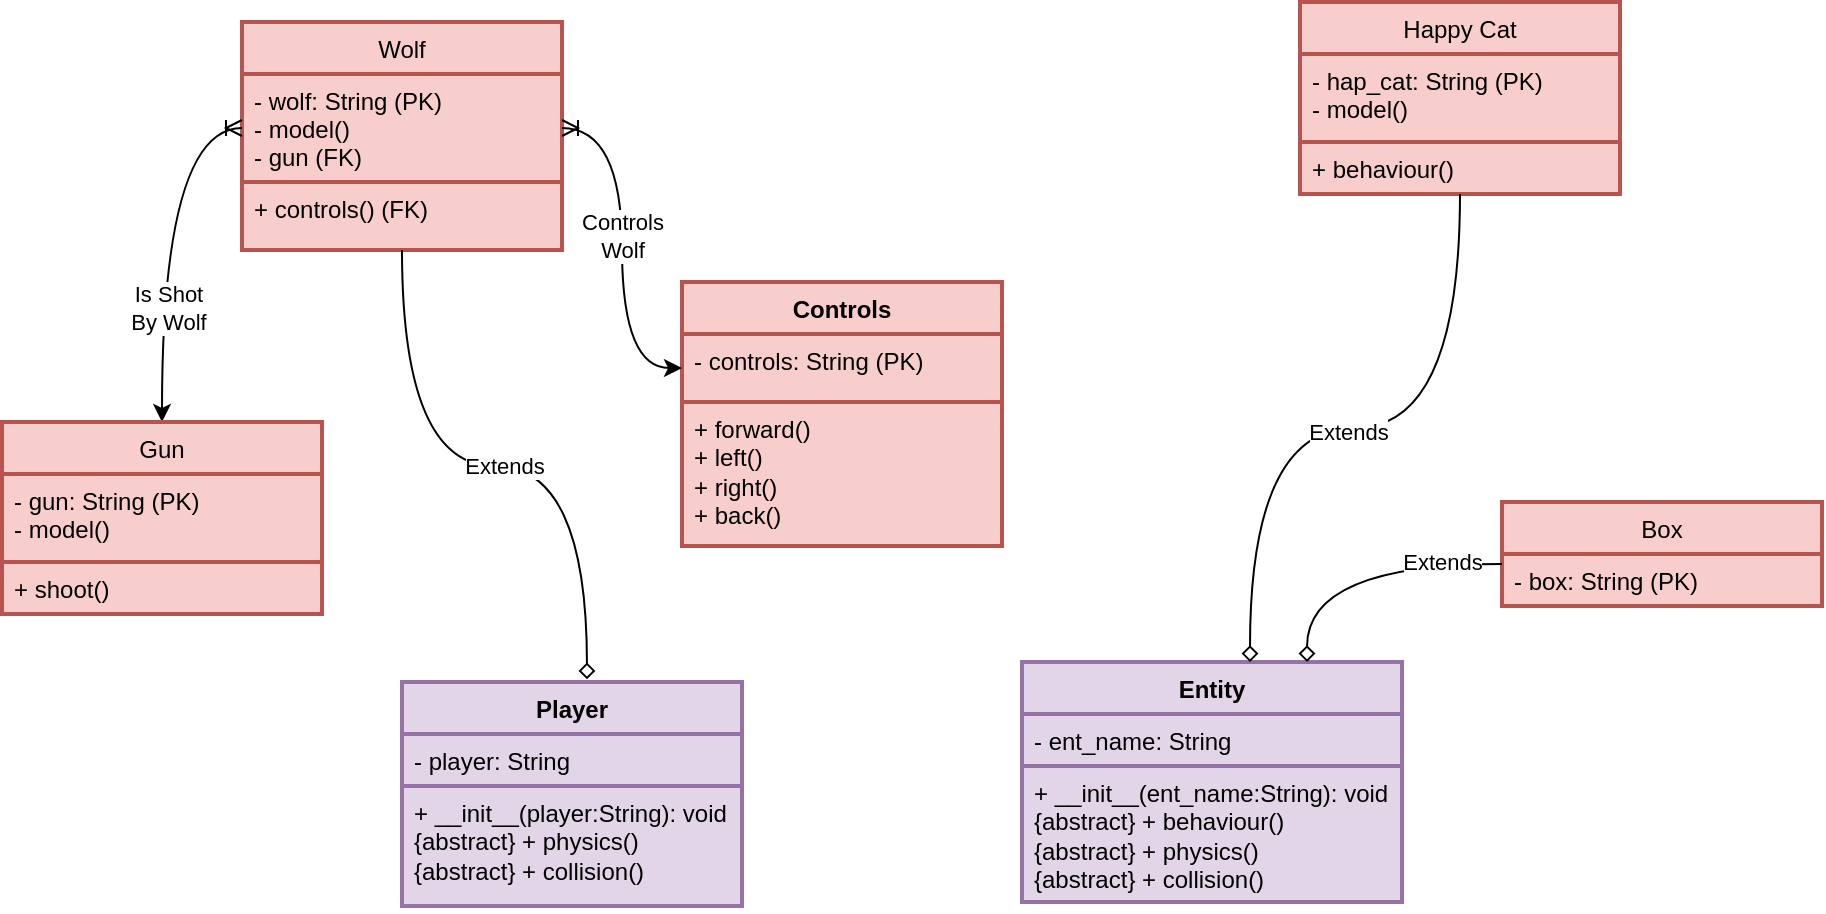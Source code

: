 <mxfile version="24.4.14" type="github">
  <diagram id="C5RBs43oDa-KdzZeNtuy" name="Page-1">
    <mxGraphModel dx="954" dy="606" grid="1" gridSize="10" guides="1" tooltips="1" connect="1" arrows="1" fold="1" page="1" pageScale="1" pageWidth="827" pageHeight="1169" math="0" shadow="0">
      <root>
        <mxCell id="WIyWlLk6GJQsqaUBKTNV-0" />
        <mxCell id="WIyWlLk6GJQsqaUBKTNV-1" parent="WIyWlLk6GJQsqaUBKTNV-0" />
        <mxCell id="zkfFHV4jXpPFQw0GAbJ--0" value="Wolf" style="swimlane;fontStyle=0;align=center;verticalAlign=top;childLayout=stackLayout;horizontal=1;startSize=26;horizontalStack=0;resizeParent=1;resizeLast=0;collapsible=1;marginBottom=0;rounded=0;shadow=0;strokeWidth=2;fillColor=#f8cecc;strokeColor=#b85450;" parent="WIyWlLk6GJQsqaUBKTNV-1" vertex="1">
          <mxGeometry x="160" y="70" width="160" height="114" as="geometry">
            <mxRectangle x="230" y="140" width="160" height="26" as="alternateBounds" />
          </mxGeometry>
        </mxCell>
        <mxCell id="zkfFHV4jXpPFQw0GAbJ--1" value="- wolf: String (PK)&#xa;- model()&#xa;- gun (FK)" style="text;align=left;verticalAlign=top;spacingLeft=4;spacingRight=4;overflow=hidden;rotatable=0;points=[[0,0.5],[1,0.5]];portConstraint=eastwest;fillColor=#f8cecc;strokeColor=#b85450;strokeWidth=2;" parent="zkfFHV4jXpPFQw0GAbJ--0" vertex="1">
          <mxGeometry y="26" width="160" height="54" as="geometry" />
        </mxCell>
        <mxCell id="zkfFHV4jXpPFQw0GAbJ--5" value="+ controls() (FK)" style="text;align=left;verticalAlign=top;spacingLeft=4;spacingRight=4;overflow=hidden;rotatable=0;points=[[0,0.5],[1,0.5]];portConstraint=eastwest;fillColor=#f8cecc;strokeColor=#b85450;strokeWidth=2;" parent="zkfFHV4jXpPFQw0GAbJ--0" vertex="1">
          <mxGeometry y="80" width="160" height="34" as="geometry" />
        </mxCell>
        <mxCell id="zkfFHV4jXpPFQw0GAbJ--6" value="Box" style="swimlane;fontStyle=0;align=center;verticalAlign=top;childLayout=stackLayout;horizontal=1;startSize=26;horizontalStack=0;resizeParent=1;resizeLast=0;collapsible=1;marginBottom=0;rounded=0;shadow=0;strokeWidth=2;fillColor=#f8cecc;strokeColor=#b85450;" parent="WIyWlLk6GJQsqaUBKTNV-1" vertex="1">
          <mxGeometry x="790" y="310" width="160" height="52" as="geometry">
            <mxRectangle x="130" y="380" width="160" height="26" as="alternateBounds" />
          </mxGeometry>
        </mxCell>
        <mxCell id="zkfFHV4jXpPFQw0GAbJ--7" value="- box: String (PK)" style="text;align=left;verticalAlign=top;spacingLeft=4;spacingRight=4;overflow=hidden;rotatable=0;points=[[0,0.5],[1,0.5]];portConstraint=eastwest;fillColor=#f8cecc;strokeColor=#b85450;strokeWidth=2;" parent="zkfFHV4jXpPFQw0GAbJ--6" vertex="1">
          <mxGeometry y="26" width="160" height="26" as="geometry" />
        </mxCell>
        <mxCell id="zkfFHV4jXpPFQw0GAbJ--17" value="Happy Cat" style="swimlane;fontStyle=0;align=center;verticalAlign=top;childLayout=stackLayout;horizontal=1;startSize=26;horizontalStack=0;resizeParent=1;resizeLast=0;collapsible=1;marginBottom=0;rounded=0;shadow=0;strokeWidth=2;fillColor=#f8cecc;strokeColor=#b85450;" parent="WIyWlLk6GJQsqaUBKTNV-1" vertex="1">
          <mxGeometry x="689" y="60" width="160" height="96" as="geometry">
            <mxRectangle x="550" y="140" width="160" height="26" as="alternateBounds" />
          </mxGeometry>
        </mxCell>
        <mxCell id="zkfFHV4jXpPFQw0GAbJ--18" value="- hap_cat: String (PK)&#xa;- model()" style="text;align=left;verticalAlign=top;spacingLeft=4;spacingRight=4;overflow=hidden;rotatable=0;points=[[0,0.5],[1,0.5]];portConstraint=eastwest;fillColor=#f8cecc;strokeColor=#b85450;strokeWidth=2;" parent="zkfFHV4jXpPFQw0GAbJ--17" vertex="1">
          <mxGeometry y="26" width="160" height="44" as="geometry" />
        </mxCell>
        <mxCell id="zkfFHV4jXpPFQw0GAbJ--24" value="+ behaviour()" style="text;align=left;verticalAlign=top;spacingLeft=4;spacingRight=4;overflow=hidden;rotatable=0;points=[[0,0.5],[1,0.5]];portConstraint=eastwest;fillColor=#f8cecc;strokeColor=#b85450;strokeWidth=2;" parent="zkfFHV4jXpPFQw0GAbJ--17" vertex="1">
          <mxGeometry y="70" width="160" height="26" as="geometry" />
        </mxCell>
        <mxCell id="Ch0OGuxsRXApdfWfKZ0B-1" value="Player" style="swimlane;fontStyle=1;align=center;verticalAlign=top;childLayout=stackLayout;horizontal=1;startSize=26;horizontalStack=0;resizeParent=1;resizeParentMax=0;resizeLast=0;collapsible=1;marginBottom=0;whiteSpace=wrap;html=1;swimlaneFillColor=default;fillColor=#e1d5e7;strokeColor=#9673a6;strokeWidth=2;" vertex="1" parent="WIyWlLk6GJQsqaUBKTNV-1">
          <mxGeometry x="240" y="400" width="170" height="112" as="geometry" />
        </mxCell>
        <mxCell id="Ch0OGuxsRXApdfWfKZ0B-2" value="- player: String" style="text;align=left;verticalAlign=top;spacingLeft=4;spacingRight=4;overflow=hidden;rotatable=0;points=[[0,0.5],[1,0.5]];portConstraint=eastwest;whiteSpace=wrap;html=1;swimlaneFillColor=default;fillColor=#e1d5e7;strokeColor=#9673a6;strokeWidth=2;" vertex="1" parent="Ch0OGuxsRXApdfWfKZ0B-1">
          <mxGeometry y="26" width="170" height="26" as="geometry" />
        </mxCell>
        <mxCell id="Ch0OGuxsRXApdfWfKZ0B-4" value="+ __init__(player:String): void&lt;div&gt;&lt;div&gt;{abstract} + physics()&lt;/div&gt;&lt;div&gt;{abstract} + collision()&lt;/div&gt;&lt;/div&gt;" style="text;align=left;verticalAlign=top;spacingLeft=4;spacingRight=4;overflow=hidden;rotatable=0;points=[[0,0.5],[1,0.5]];portConstraint=eastwest;whiteSpace=wrap;html=1;swimlaneFillColor=default;fillColor=#e1d5e7;strokeColor=#9673a6;strokeWidth=2;" vertex="1" parent="Ch0OGuxsRXApdfWfKZ0B-1">
          <mxGeometry y="52" width="170" height="60" as="geometry" />
        </mxCell>
        <mxCell id="Ch0OGuxsRXApdfWfKZ0B-5" value="Entity" style="swimlane;fontStyle=1;align=center;verticalAlign=top;childLayout=stackLayout;horizontal=1;startSize=26;horizontalStack=0;resizeParent=1;resizeParentMax=0;resizeLast=0;collapsible=1;marginBottom=0;whiteSpace=wrap;html=1;fillColor=#e1d5e7;strokeColor=#9673a6;strokeWidth=2;" vertex="1" parent="WIyWlLk6GJQsqaUBKTNV-1">
          <mxGeometry x="550" y="390" width="190" height="120" as="geometry" />
        </mxCell>
        <mxCell id="Ch0OGuxsRXApdfWfKZ0B-6" value="- ent_name: String" style="text;strokeColor=#9673a6;fillColor=#e1d5e7;align=left;verticalAlign=top;spacingLeft=4;spacingRight=4;overflow=hidden;rotatable=0;points=[[0,0.5],[1,0.5]];portConstraint=eastwest;whiteSpace=wrap;html=1;strokeWidth=2;" vertex="1" parent="Ch0OGuxsRXApdfWfKZ0B-5">
          <mxGeometry y="26" width="190" height="26" as="geometry" />
        </mxCell>
        <mxCell id="Ch0OGuxsRXApdfWfKZ0B-8" value="+ __init__(ent_name:String): void&lt;div&gt;{abstract} + behaviour()&lt;/div&gt;&lt;div&gt;{abstract} + physics()&lt;/div&gt;&lt;div&gt;{abstract} + collision()&lt;/div&gt;" style="text;strokeColor=#9673a6;fillColor=#e1d5e7;align=left;verticalAlign=top;spacingLeft=4;spacingRight=4;overflow=hidden;rotatable=0;points=[[0,0.5],[1,0.5]];portConstraint=eastwest;whiteSpace=wrap;html=1;strokeWidth=2;" vertex="1" parent="Ch0OGuxsRXApdfWfKZ0B-5">
          <mxGeometry y="52" width="190" height="68" as="geometry" />
        </mxCell>
        <mxCell id="Ch0OGuxsRXApdfWfKZ0B-15" style="edgeStyle=orthogonalEdgeStyle;rounded=0;orthogonalLoop=1;jettySize=auto;html=1;exitX=0.5;exitY=0;exitDx=0;exitDy=0;entryX=0;entryY=0.5;entryDx=0;entryDy=0;curved=1;endArrow=ERoneToMany;endFill=0;startArrow=classic;startFill=1;" edge="1" parent="WIyWlLk6GJQsqaUBKTNV-1" source="Ch0OGuxsRXApdfWfKZ0B-9" target="zkfFHV4jXpPFQw0GAbJ--1">
          <mxGeometry relative="1" as="geometry" />
        </mxCell>
        <mxCell id="Ch0OGuxsRXApdfWfKZ0B-32" value="Is Shot&lt;div&gt;By Wolf&lt;/div&gt;" style="edgeLabel;html=1;align=center;verticalAlign=middle;resizable=0;points=[];" vertex="1" connectable="0" parent="Ch0OGuxsRXApdfWfKZ0B-15">
          <mxGeometry x="-0.39" y="-3" relative="1" as="geometry">
            <mxPoint as="offset" />
          </mxGeometry>
        </mxCell>
        <mxCell id="Ch0OGuxsRXApdfWfKZ0B-9" value="Gun" style="swimlane;fontStyle=0;align=center;verticalAlign=top;childLayout=stackLayout;horizontal=1;startSize=26;horizontalStack=0;resizeParent=1;resizeLast=0;collapsible=1;marginBottom=0;rounded=0;shadow=0;strokeWidth=2;fillColor=#f8cecc;strokeColor=#b85450;" vertex="1" parent="WIyWlLk6GJQsqaUBKTNV-1">
          <mxGeometry x="40" y="270" width="160" height="96" as="geometry">
            <mxRectangle x="130" y="380" width="160" height="26" as="alternateBounds" />
          </mxGeometry>
        </mxCell>
        <mxCell id="Ch0OGuxsRXApdfWfKZ0B-10" value="- gun: String (PK)&#xa;- model()" style="text;align=left;verticalAlign=top;spacingLeft=4;spacingRight=4;overflow=hidden;rotatable=0;points=[[0,0.5],[1,0.5]];portConstraint=eastwest;fillColor=#f8cecc;strokeColor=#b85450;strokeWidth=2;" vertex="1" parent="Ch0OGuxsRXApdfWfKZ0B-9">
          <mxGeometry y="26" width="160" height="44" as="geometry" />
        </mxCell>
        <mxCell id="Ch0OGuxsRXApdfWfKZ0B-13" value="+ shoot()" style="text;align=left;verticalAlign=top;spacingLeft=4;spacingRight=4;overflow=hidden;rotatable=0;points=[[0,0.5],[1,0.5]];portConstraint=eastwest;fontStyle=0;fillColor=#f8cecc;strokeColor=#b85450;strokeWidth=2;" vertex="1" parent="Ch0OGuxsRXApdfWfKZ0B-9">
          <mxGeometry y="70" width="160" height="26" as="geometry" />
        </mxCell>
        <mxCell id="Ch0OGuxsRXApdfWfKZ0B-16" style="edgeStyle=orthogonalEdgeStyle;rounded=0;orthogonalLoop=1;jettySize=auto;html=1;exitX=0.5;exitY=1;exitDx=0;exitDy=0;curved=1;endArrow=diamond;endFill=0;entryX=0.544;entryY=-0.012;entryDx=0;entryDy=0;entryPerimeter=0;" edge="1" parent="WIyWlLk6GJQsqaUBKTNV-1" source="zkfFHV4jXpPFQw0GAbJ--0" target="Ch0OGuxsRXApdfWfKZ0B-1">
          <mxGeometry relative="1" as="geometry">
            <mxPoint x="300" y="390" as="targetPoint" />
          </mxGeometry>
        </mxCell>
        <mxCell id="Ch0OGuxsRXApdfWfKZ0B-28" value="Extends" style="edgeLabel;html=1;align=center;verticalAlign=middle;resizable=0;points=[];" vertex="1" connectable="0" parent="Ch0OGuxsRXApdfWfKZ0B-16">
          <mxGeometry x="0.035" relative="1" as="geometry">
            <mxPoint as="offset" />
          </mxGeometry>
        </mxCell>
        <mxCell id="Ch0OGuxsRXApdfWfKZ0B-17" style="edgeStyle=orthogonalEdgeStyle;rounded=0;orthogonalLoop=1;jettySize=auto;html=1;exitX=0.5;exitY=1;exitDx=0;exitDy=0;entryX=0.6;entryY=0;entryDx=0;entryDy=0;entryPerimeter=0;endArrow=diamond;endFill=0;curved=1;flowAnimation=0;shadow=0;" edge="1" parent="WIyWlLk6GJQsqaUBKTNV-1" source="zkfFHV4jXpPFQw0GAbJ--17" target="Ch0OGuxsRXApdfWfKZ0B-5">
          <mxGeometry relative="1" as="geometry" />
        </mxCell>
        <mxCell id="Ch0OGuxsRXApdfWfKZ0B-26" value="Extends" style="edgeLabel;html=1;align=center;verticalAlign=middle;resizable=0;points=[];" vertex="1" connectable="0" parent="Ch0OGuxsRXApdfWfKZ0B-17">
          <mxGeometry x="0.021" y="2" relative="1" as="geometry">
            <mxPoint as="offset" />
          </mxGeometry>
        </mxCell>
        <mxCell id="Ch0OGuxsRXApdfWfKZ0B-18" style="edgeStyle=orthogonalEdgeStyle;rounded=0;orthogonalLoop=1;jettySize=auto;html=1;exitX=0;exitY=0.192;exitDx=0;exitDy=0;entryX=0.75;entryY=0;entryDx=0;entryDy=0;endArrow=diamond;endFill=0;curved=1;exitPerimeter=0;" edge="1" parent="WIyWlLk6GJQsqaUBKTNV-1" source="zkfFHV4jXpPFQw0GAbJ--7" target="Ch0OGuxsRXApdfWfKZ0B-5">
          <mxGeometry relative="1" as="geometry">
            <mxPoint x="790" y="409" as="sourcePoint" />
          </mxGeometry>
        </mxCell>
        <mxCell id="Ch0OGuxsRXApdfWfKZ0B-27" value="Extends" style="edgeLabel;html=1;align=center;verticalAlign=middle;resizable=0;points=[];" vertex="1" connectable="0" parent="Ch0OGuxsRXApdfWfKZ0B-18">
          <mxGeometry x="-0.167" y="2" relative="1" as="geometry">
            <mxPoint x="31" y="-3" as="offset" />
          </mxGeometry>
        </mxCell>
        <mxCell id="Ch0OGuxsRXApdfWfKZ0B-20" value="Controls" style="swimlane;fontStyle=1;align=center;verticalAlign=top;childLayout=stackLayout;horizontal=1;startSize=26;horizontalStack=0;resizeParent=1;resizeParentMax=0;resizeLast=0;collapsible=1;marginBottom=0;whiteSpace=wrap;html=1;strokeWidth=2;fillColor=#f8cecc;strokeColor=#b85450;" vertex="1" parent="WIyWlLk6GJQsqaUBKTNV-1">
          <mxGeometry x="380" y="200" width="160" height="132" as="geometry" />
        </mxCell>
        <mxCell id="Ch0OGuxsRXApdfWfKZ0B-21" value="- controls: String (PK)" style="text;strokeColor=#b85450;fillColor=#f8cecc;align=left;verticalAlign=top;spacingLeft=4;spacingRight=4;overflow=hidden;rotatable=0;points=[[0,0.5],[1,0.5]];portConstraint=eastwest;whiteSpace=wrap;html=1;strokeWidth=2;" vertex="1" parent="Ch0OGuxsRXApdfWfKZ0B-20">
          <mxGeometry y="26" width="160" height="34" as="geometry" />
        </mxCell>
        <mxCell id="Ch0OGuxsRXApdfWfKZ0B-23" value="&lt;div&gt;+ forward()&lt;/div&gt;&lt;div&gt;+ left()&lt;/div&gt;&lt;div&gt;+ right()&lt;/div&gt;&lt;div&gt;+ back()&lt;/div&gt;" style="text;strokeColor=#b85450;fillColor=#f8cecc;align=left;verticalAlign=top;spacingLeft=4;spacingRight=4;overflow=hidden;rotatable=0;points=[[0,0.5],[1,0.5]];portConstraint=eastwest;whiteSpace=wrap;html=1;strokeWidth=2;" vertex="1" parent="Ch0OGuxsRXApdfWfKZ0B-20">
          <mxGeometry y="60" width="160" height="72" as="geometry" />
        </mxCell>
        <mxCell id="Ch0OGuxsRXApdfWfKZ0B-25" style="edgeStyle=orthogonalEdgeStyle;rounded=0;orthogonalLoop=1;jettySize=auto;html=1;exitX=0;exitY=0.5;exitDx=0;exitDy=0;entryX=1;entryY=0.5;entryDx=0;entryDy=0;endArrow=ERoneToMany;endFill=0;curved=1;startArrow=classic;startFill=1;" edge="1" parent="WIyWlLk6GJQsqaUBKTNV-1" source="Ch0OGuxsRXApdfWfKZ0B-21" target="zkfFHV4jXpPFQw0GAbJ--1">
          <mxGeometry relative="1" as="geometry" />
        </mxCell>
        <mxCell id="Ch0OGuxsRXApdfWfKZ0B-31" value="Controls&lt;div&gt;Wolf&lt;/div&gt;" style="edgeLabel;html=1;align=center;verticalAlign=middle;resizable=0;points=[];" vertex="1" connectable="0" parent="Ch0OGuxsRXApdfWfKZ0B-25">
          <mxGeometry x="0.067" relative="1" as="geometry">
            <mxPoint as="offset" />
          </mxGeometry>
        </mxCell>
      </root>
    </mxGraphModel>
  </diagram>
</mxfile>
